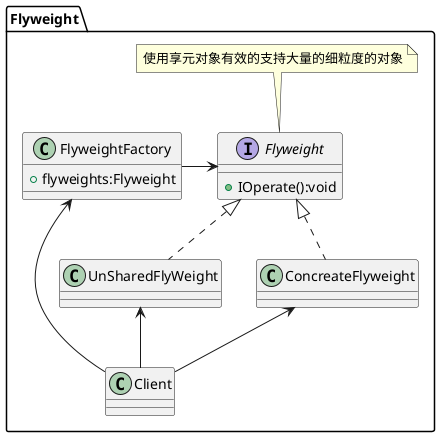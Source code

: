 @startuml
package Flyweight{
    interface Flyweight{
        +IOperate():void
    }
    note top:使用享元对象有效的支持大量的细粒度的对象
    class ConcreateFlyweight implements Flyweight
    class UnSharedFlyWeight implements Flyweight
    class FlyweightFactory{
        +flyweights:Flyweight
    }
    FlyweightFactory ->Flyweight
    ConcreateFlyweight <-- Client
    UnSharedFlyWeight <-- Client
    FlyweightFactory <-- Client
}

@enduml